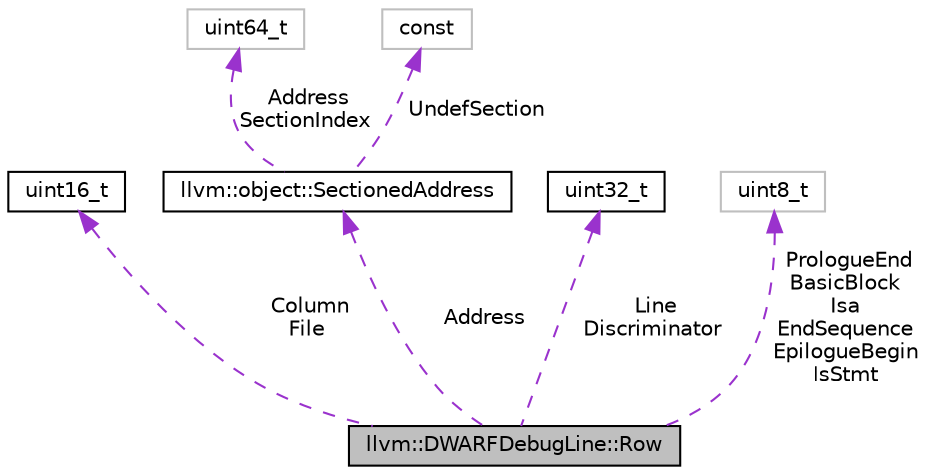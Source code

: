digraph "llvm::DWARFDebugLine::Row"
{
 // LATEX_PDF_SIZE
  bgcolor="transparent";
  edge [fontname="Helvetica",fontsize="10",labelfontname="Helvetica",labelfontsize="10"];
  node [fontname="Helvetica",fontsize="10",shape=record];
  Node1 [label="llvm::DWARFDebugLine::Row",height=0.2,width=0.4,color="black", fillcolor="grey75", style="filled", fontcolor="black",tooltip="Standard .debug_line state machine structure."];
  Node2 -> Node1 [dir="back",color="darkorchid3",fontsize="10",style="dashed",label=" Column\nFile" ,fontname="Helvetica"];
  Node2 [label="uint16_t",height=0.2,width=0.4,color="black",URL="$classuint16__t.html",tooltip=" "];
  Node3 -> Node1 [dir="back",color="darkorchid3",fontsize="10",style="dashed",label=" Address" ,fontname="Helvetica"];
  Node3 [label="llvm::object::SectionedAddress",height=0.2,width=0.4,color="black",URL="$structllvm_1_1object_1_1SectionedAddress.html",tooltip=" "];
  Node4 -> Node3 [dir="back",color="darkorchid3",fontsize="10",style="dashed",label=" Address\nSectionIndex" ,fontname="Helvetica"];
  Node4 [label="uint64_t",height=0.2,width=0.4,color="grey75",tooltip=" "];
  Node5 -> Node3 [dir="back",color="darkorchid3",fontsize="10",style="dashed",label=" UndefSection" ,fontname="Helvetica"];
  Node5 [label="const",height=0.2,width=0.4,color="grey75",tooltip=" "];
  Node6 -> Node1 [dir="back",color="darkorchid3",fontsize="10",style="dashed",label=" Line\nDiscriminator" ,fontname="Helvetica"];
  Node6 [label="uint32_t",height=0.2,width=0.4,color="black",URL="$classuint32__t.html",tooltip=" "];
  Node7 -> Node1 [dir="back",color="darkorchid3",fontsize="10",style="dashed",label=" PrologueEnd\nBasicBlock\nIsa\nEndSequence\nEpilogueBegin\nIsStmt" ,fontname="Helvetica"];
  Node7 [label="uint8_t",height=0.2,width=0.4,color="grey75",tooltip=" "];
}
